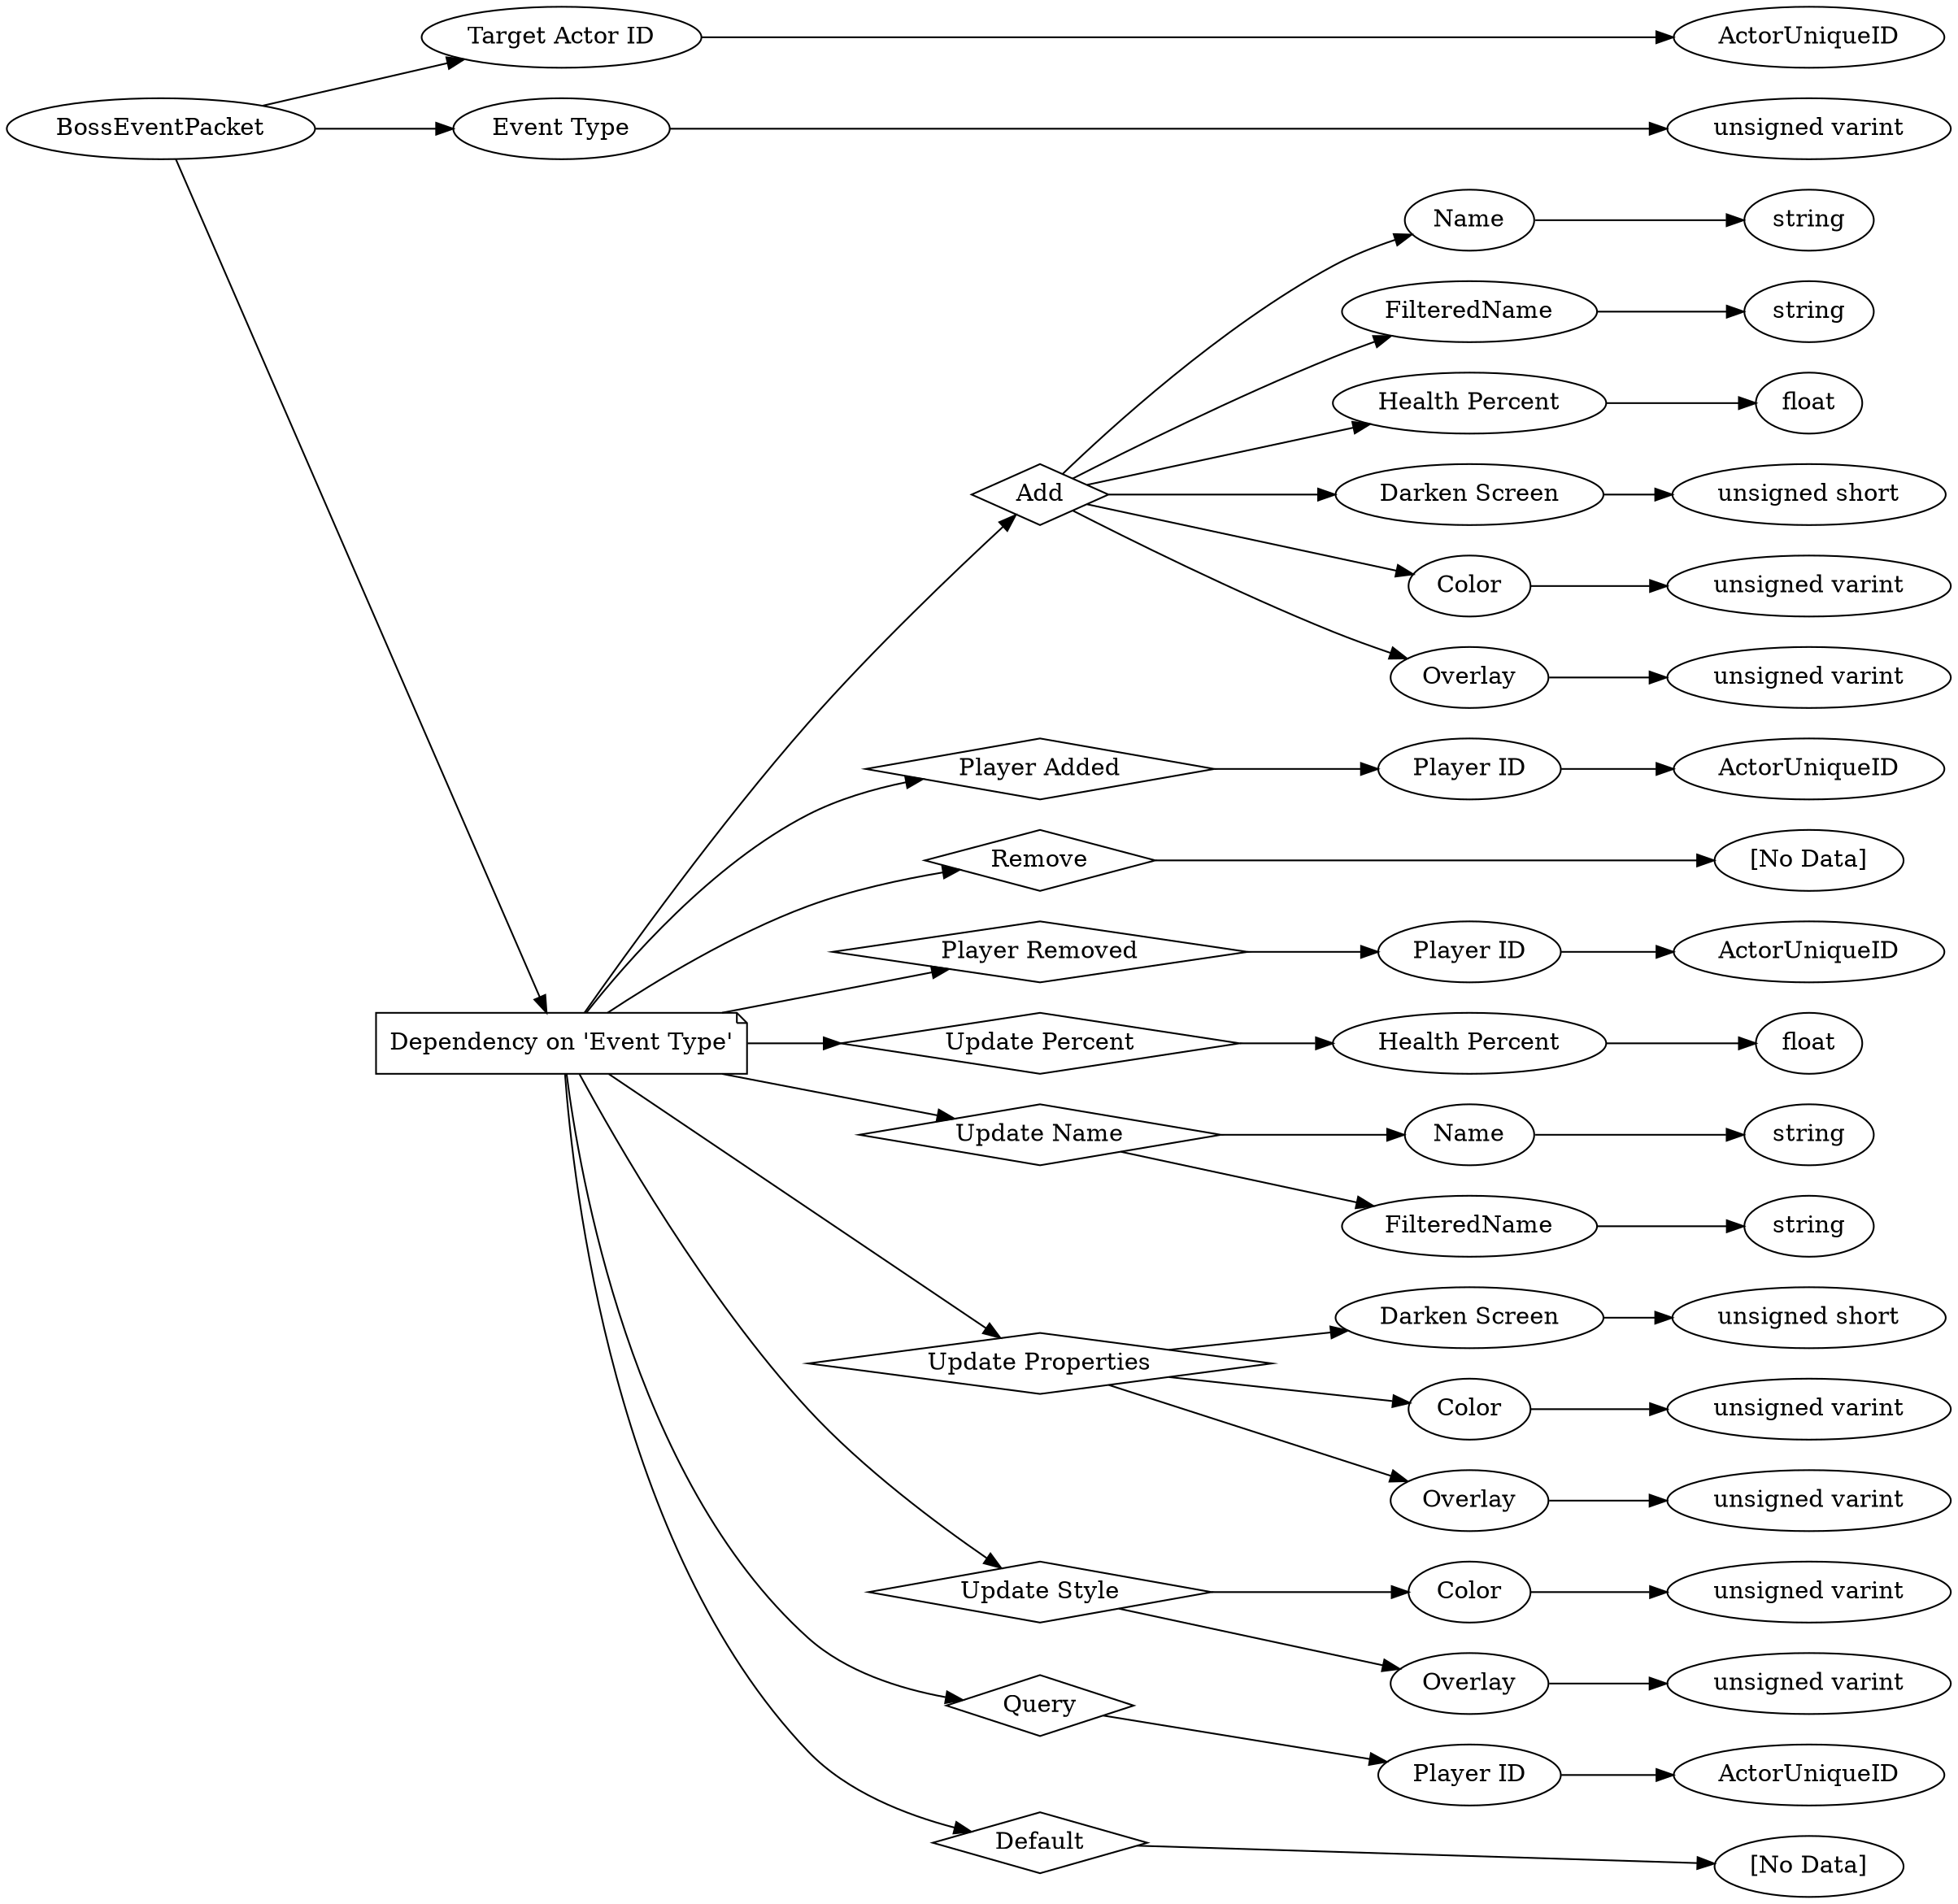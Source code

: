 digraph "BossEventPacket" {
rankdir = LR
0
0 -> 1
1 -> 2
0 -> 3
3 -> 4
0 -> 5
5 -> 6
6 -> 7
7 -> 8
6 -> 9
9 -> 10
6 -> 11
11 -> 12
6 -> 13
13 -> 14
6 -> 15
15 -> 16
6 -> 17
17 -> 18
5 -> 19
19 -> 20
20 -> 21
5 -> 22
22 -> 23
5 -> 24
24 -> 25
25 -> 26
5 -> 27
27 -> 28
28 -> 29
5 -> 30
30 -> 31
31 -> 32
30 -> 33
33 -> 34
5 -> 35
35 -> 36
36 -> 37
35 -> 38
38 -> 39
35 -> 40
40 -> 41
5 -> 42
42 -> 43
43 -> 44
42 -> 45
45 -> 46
5 -> 47
47 -> 48
48 -> 49
5 -> 50
50 -> 51

0 [label="BossEventPacket",comment="name: \"BossEventPacket\", typeName: \"\", id: 0, branchId: 74, recurseId: -1, attributes: 0, notes: \"\""];
1 [label="Target Actor ID",comment="name: \"Target Actor ID\", typeName: \"ActorUniqueID\", id: 1, branchId: 0, recurseId: -1, attributes: 256, notes: \"\""];
2 [label="ActorUniqueID",comment="name: \"ActorUniqueID\", typeName: \"\", id: 2, branchId: 0, recurseId: -1, attributes: 512, notes: \"\""];
3 [label="Event Type",comment="name: \"Event Type\", typeName: \"\", id: 3, branchId: 0, recurseId: -1, attributes: 0, notes: \"\""];
4 [label="unsigned varint",comment="name: \"unsigned varint\", typeName: \"\", id: 4, branchId: 0, recurseId: -1, attributes: 512, notes: \"\""];
5 [label="Dependency on 'Event Type'",shape=note,comment="name: \"Dependency on 'Event Type'\", typeName: \"\", id: 5, branchId: 0, recurseId: -1, attributes: 2, notes: \"\""];
6 [label="Add",shape=diamond,comment="name: \"Add\", typeName: \"\", id: 6, branchId: 0, recurseId: -1, attributes: 4, notes: \"\""];
7 [label="Name",comment="name: \"Name\", typeName: \"\", id: 7, branchId: 0, recurseId: -1, attributes: 0, notes: \"Name of the boss to add\""];
8 [label="string",comment="name: \"string\", typeName: \"\", id: 8, branchId: 0, recurseId: -1, attributes: 512, notes: \"\""];
9 [label="FilteredName",comment="name: \"FilteredName\", typeName: \"\", id: 9, branchId: 0, recurseId: -1, attributes: 0, notes: \"Filtered name of the boss to add\""];
10 [label="string",comment="name: \"string\", typeName: \"\", id: 10, branchId: 0, recurseId: -1, attributes: 512, notes: \"\""];
11 [label="Health Percent",comment="name: \"Health Percent\", typeName: \"\", id: 11, branchId: 0, recurseId: -1, attributes: 0, notes: \"Health value of the boss\""];
12 [label="float",comment="name: \"float\", typeName: \"\", id: 12, branchId: 0, recurseId: -1, attributes: 512, notes: \"\""];
13 [label="Darken Screen",comment="name: \"Darken Screen\", typeName: \"\", id: 13, branchId: 0, recurseId: -1, attributes: 0, notes: \"A boolean value for whether or not we should darken the screen (has a 0 or 1 value)\""];
14 [label="unsigned short",comment="name: \"unsigned short\", typeName: \"\", id: 14, branchId: 0, recurseId: -1, attributes: 512, notes: \"\""];
15 [label="Color",comment="name: \"Color\", typeName: \"\", id: 15, branchId: 0, recurseId: -1, attributes: 0, notes: \"color for the boss bar, listed in an enumeration\""];
16 [label="unsigned varint",comment="name: \"unsigned varint\", typeName: \"\", id: 16, branchId: 0, recurseId: -1, attributes: 512, notes: \"\""];
17 [label="Overlay",comment="name: \"Overlay\", typeName: \"\", id: 17, branchId: 0, recurseId: -1, attributes: 0, notes: \"overlay for the boss bar, listed in an enumeration\""];
18 [label="unsigned varint",comment="name: \"unsigned varint\", typeName: \"\", id: 18, branchId: 0, recurseId: -1, attributes: 512, notes: \"\""];
19 [label="Player Added",shape=diamond,comment="name: \"Player Added\", typeName: \"\", id: 19, branchId: 1, recurseId: -1, attributes: 4, notes: \"\""];
20 [label="Player ID",comment="name: \"Player ID\", typeName: \"ActorUniqueID\", id: 20, branchId: 0, recurseId: -1, attributes: 256, notes: \"\""];
21 [label="ActorUniqueID",comment="name: \"ActorUniqueID\", typeName: \"\", id: 21, branchId: 0, recurseId: -1, attributes: 512, notes: \"\""];
22 [label="Remove",shape=diamond,comment="name: \"Remove\", typeName: \"\", id: 22, branchId: 2, recurseId: -1, attributes: 4, notes: \"\""];
23 [label="[No Data]",comment="name: \"[No Data]\", typeName: \"\", id: 23, branchId: 0, recurseId: -1, attributes: 512, notes: \"\""];
24 [label="Player Removed",shape=diamond,comment="name: \"Player Removed\", typeName: \"\", id: 24, branchId: 3, recurseId: -1, attributes: 4, notes: \"\""];
25 [label="Player ID",comment="name: \"Player ID\", typeName: \"ActorUniqueID\", id: 25, branchId: 0, recurseId: -1, attributes: 256, notes: \"\""];
26 [label="ActorUniqueID",comment="name: \"ActorUniqueID\", typeName: \"\", id: 26, branchId: 0, recurseId: -1, attributes: 512, notes: \"\""];
27 [label="Update Percent",shape=diamond,comment="name: \"Update Percent\", typeName: \"\", id: 27, branchId: 4, recurseId: -1, attributes: 4, notes: \"\""];
28 [label="Health Percent",comment="name: \"Health Percent\", typeName: \"\", id: 28, branchId: 0, recurseId: -1, attributes: 0, notes: \"\""];
29 [label="float",comment="name: \"float\", typeName: \"\", id: 29, branchId: 0, recurseId: -1, attributes: 512, notes: \"\""];
30 [label="Update Name",shape=diamond,comment="name: \"Update Name\", typeName: \"\", id: 30, branchId: 5, recurseId: -1, attributes: 4, notes: \"\""];
31 [label="Name",comment="name: \"Name\", typeName: \"\", id: 31, branchId: 0, recurseId: -1, attributes: 0, notes: \"\""];
32 [label="string",comment="name: \"string\", typeName: \"\", id: 32, branchId: 0, recurseId: -1, attributes: 512, notes: \"\""];
33 [label="FilteredName",comment="name: \"FilteredName\", typeName: \"\", id: 33, branchId: 0, recurseId: -1, attributes: 0, notes: \"\""];
34 [label="string",comment="name: \"string\", typeName: \"\", id: 34, branchId: 0, recurseId: -1, attributes: 512, notes: \"\""];
35 [label="Update Properties",shape=diamond,comment="name: \"Update Properties\", typeName: \"\", id: 35, branchId: 6, recurseId: -1, attributes: 4, notes: \"\""];
36 [label="Darken Screen",comment="name: \"Darken Screen\", typeName: \"\", id: 36, branchId: 0, recurseId: -1, attributes: 0, notes: \"\""];
37 [label="unsigned short",comment="name: \"unsigned short\", typeName: \"\", id: 37, branchId: 0, recurseId: -1, attributes: 512, notes: \"\""];
38 [label="Color",comment="name: \"Color\", typeName: \"\", id: 38, branchId: 0, recurseId: -1, attributes: 0, notes: \"\""];
39 [label="unsigned varint",comment="name: \"unsigned varint\", typeName: \"\", id: 39, branchId: 0, recurseId: -1, attributes: 512, notes: \"\""];
40 [label="Overlay",comment="name: \"Overlay\", typeName: \"\", id: 40, branchId: 0, recurseId: -1, attributes: 0, notes: \"\""];
41 [label="unsigned varint",comment="name: \"unsigned varint\", typeName: \"\", id: 41, branchId: 0, recurseId: -1, attributes: 512, notes: \"\""];
42 [label="Update Style",shape=diamond,comment="name: \"Update Style\", typeName: \"\", id: 42, branchId: 7, recurseId: -1, attributes: 4, notes: \"\""];
43 [label="Color",comment="name: \"Color\", typeName: \"\", id: 43, branchId: 0, recurseId: -1, attributes: 0, notes: \"\""];
44 [label="unsigned varint",comment="name: \"unsigned varint\", typeName: \"\", id: 44, branchId: 0, recurseId: -1, attributes: 512, notes: \"\""];
45 [label="Overlay",comment="name: \"Overlay\", typeName: \"\", id: 45, branchId: 0, recurseId: -1, attributes: 0, notes: \"\""];
46 [label="unsigned varint",comment="name: \"unsigned varint\", typeName: \"\", id: 46, branchId: 0, recurseId: -1, attributes: 512, notes: \"\""];
47 [label="Query",shape=diamond,comment="name: \"Query\", typeName: \"\", id: 47, branchId: 8, recurseId: -1, attributes: 4, notes: \"\""];
48 [label="Player ID",comment="name: \"Player ID\", typeName: \"ActorUniqueID\", id: 48, branchId: 0, recurseId: -1, attributes: 256, notes: \"\""];
49 [label="ActorUniqueID",comment="name: \"ActorUniqueID\", typeName: \"\", id: 49, branchId: 0, recurseId: -1, attributes: 512, notes: \"\""];
50 [label="Default",shape=diamond,comment="name: \"Default\", typeName: \"\", id: 50, branchId: 9, recurseId: -1, attributes: 4, notes: \"\""];
51 [label="[No Data]",comment="name: \"[No Data]\", typeName: \"\", id: 51, branchId: 0, recurseId: -1, attributes: 512, notes: \"\""];
{ rank = max;2;4;8;10;12;14;16;18;21;23;26;29;32;34;37;39;41;44;46;49;51}

}
